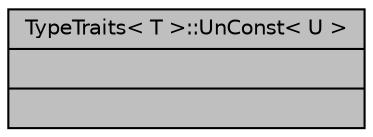 digraph "TypeTraits&lt; T &gt;::UnConst&lt; U &gt;"
{
  edge [fontname="Helvetica",fontsize="10",labelfontname="Helvetica",labelfontsize="10"];
  node [fontname="Helvetica",fontsize="10",shape=record];
  Node1 [label="{TypeTraits\< T \>::UnConst\< U \>\n||}",height=0.2,width=0.4,color="black", fillcolor="grey75", style="filled", fontcolor="black"];
}
